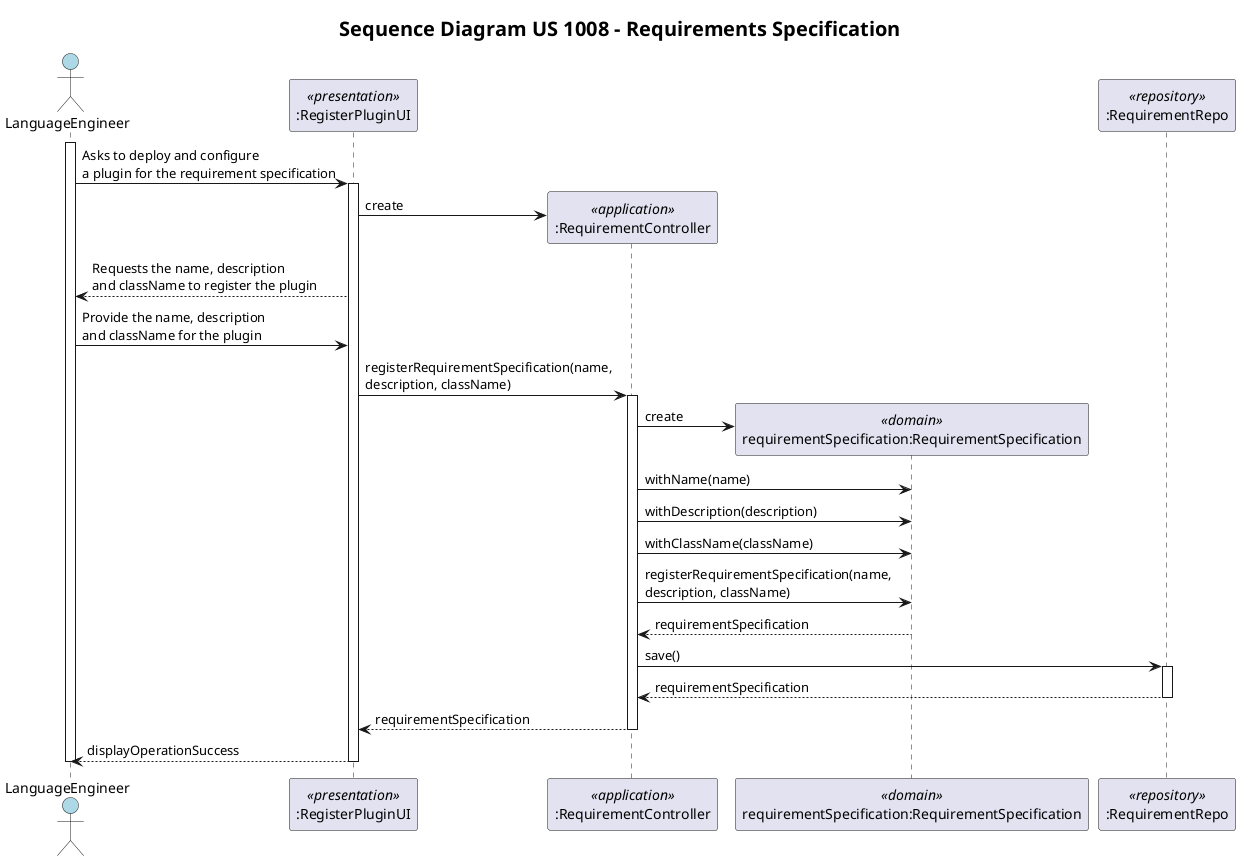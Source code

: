 @startuml

       title <size:20> Sequence Diagram US 1008 - Requirements Specification </size>

       skinparam monochrome false
       skinparam packageStyle rect
       skinparam defaultFontName FG Virgil
       skinparam shadowing false

       actor LanguageEngineer as Actor #lightblue
       participant ":RegisterPluginUI" as UI <<presentation>>
       participant ":RequirementController" as Controller <<application>>
       participant "requirementSpecification:RequirementSpecification" as requirementSpecification <<domain>>
       participant ":RequirementRepo" as repo <<repository>>

       activate Actor
       Actor -> UI: Asks to deploy and configure \na plugin for the requirement specification

            activate UI
            UI -> Controller **: create
            UI --> Actor: Requests the name, description \nand className to register the plugin
            Actor -> UI: Provide the name, description \nand className for the plugin
            UI -> Controller: registerRequirementSpecification(name, \ndescription, className)

                activate Controller
                Controller -> requirementSpecification **: create
                Controller -> requirementSpecification: withName(name)
                Controller -> requirementSpecification: withDescription(description)
                Controller -> requirementSpecification: withClassName(className)
                Controller -> requirementSpecification: registerRequirementSpecification(name, \ndescription, className)
                requirementSpecification --> Controller: requirementSpecification
                Controller -> repo: save()

                    activate repo
                    repo --> Controller: requirementSpecification
                    deactivate repo

                Controller --> UI: requirementSpecification
                deactivate Controller

            UI --> Actor: displayOperationSuccess
            deactivate UI

       deactivate Actor

@enduml
